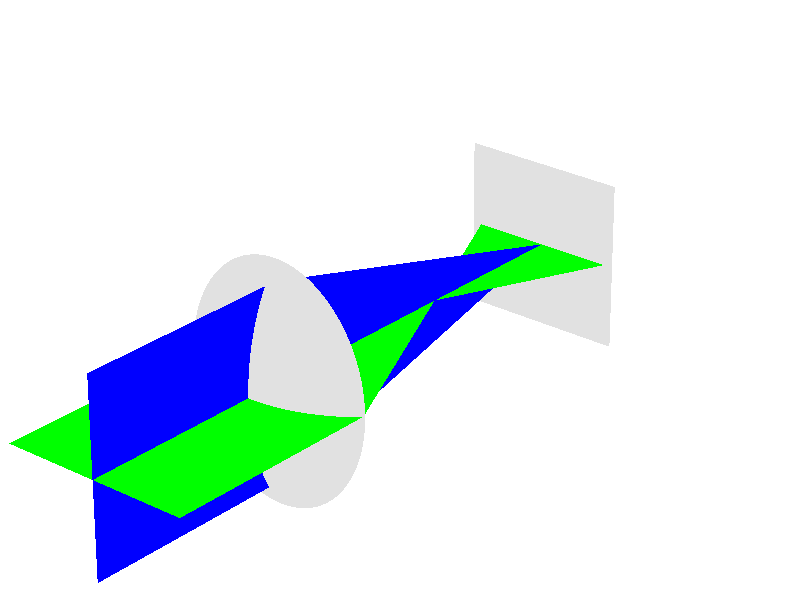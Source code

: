   #include "colors.inc"
  background { color White }
  camera {
    perspective       
    angle 15
    location <10, 8, -12>+<0.5,0,0.5>
    look_at  <0, 0,  0> +<0.5,0.5,0.5>
  }
  light_source { <10,10,-12>+<0.5,0.5,0.5> color White}    
  
  #declare ap = 0.65;
  #declare flenh=2.5; 
  #declare sp = flenh;
  
  difference {
      sphere { 
        <0, 0, 0.75>, 1 
        scale 1.2*y
        hollow      
      }
      box { 
        <1, 2, 0>, <-1,-2,5>  
        pigment { color red 1 green 1 blue 1 transmit 1 }
      } 
      pigment { color Gray transmit 0.0 } 
      finish { diffuse 1 } 
      no_shadow
    }
  polygon{  
      6, <ap,0,-1.5>,<ap,0,0>,<-ap*0.75,0,flenh>,<ap*0.75,0,flenh>,<-ap,0,0>,<-ap,0,-1.5>  
      pigment { color Green transmit 0.4 }
      finish { diffuse 1 }
      no_shadow
  }
  polygon{
      5, <0,ap,-1.5>,<0,ap,0>,<0,0,flenh>,<0,-ap,0>,<0,-ap,-1.5>  
      pigment { color blue 1.0 transmit 0.4 } 
      finish { diffuse 1 }
      no_shadow
  }
  polygon { 
      4, <0.55,0.55,sp>,<0.55,-0.55,sp>,<-0.55,-0.55,sp>,<-0.55,0.55,sp>
      pigment { color Gray } 
      no_shadow
  }




